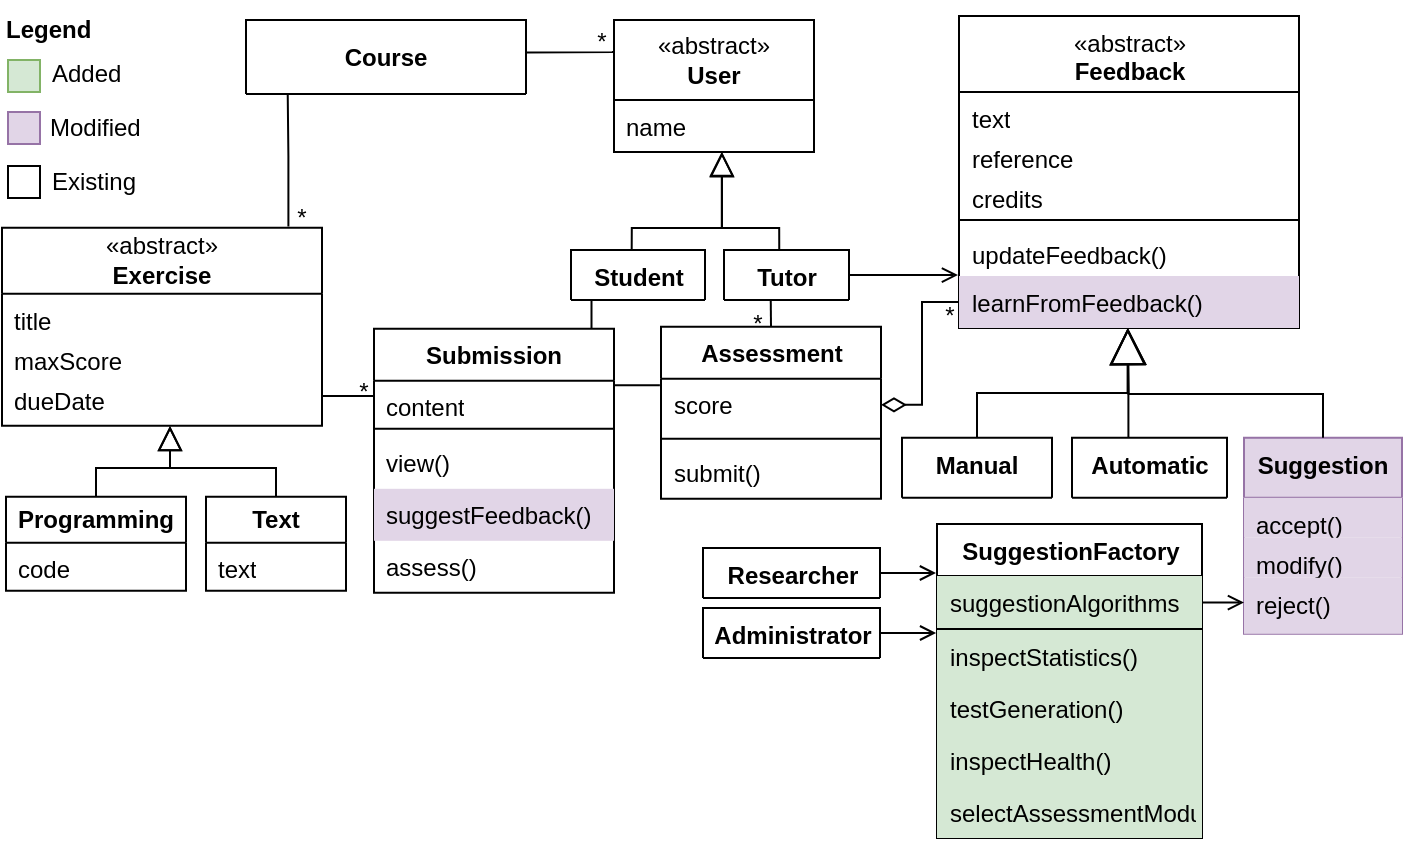 <mxfile version="21.7.2" type="github" pages="3">
  <diagram name="restructured" id="JtYRComsGJUL4ytC-l86">
    <mxGraphModel dx="855" dy="571" grid="0" gridSize="10" guides="1" tooltips="1" connect="1" arrows="1" fold="1" page="1" pageScale="1" pageWidth="850" pageHeight="1100" math="0" shadow="0">
      <root>
        <mxCell id="TmHj_msUuD5EcpxiaH8u-0" />
        <mxCell id="TmHj_msUuD5EcpxiaH8u-1" parent="TmHj_msUuD5EcpxiaH8u-0" />
        <mxCell id="TmHj_msUuD5EcpxiaH8u-2" value="&lt;b&gt;Course&lt;/b&gt;" style="swimlane;fontStyle=0;childLayout=stackLayout;horizontal=1;startSize=37;fillColor=none;horizontalStack=0;resizeParent=1;resizeParentMax=0;resizeLast=0;collapsible=1;marginBottom=0;whiteSpace=wrap;html=1;" parent="TmHj_msUuD5EcpxiaH8u-1" vertex="1">
          <mxGeometry x="162" y="86" width="140" height="37" as="geometry" />
        </mxCell>
        <mxCell id="x_s_KZ4WFngmF_kGWX1p-1" style="edgeStyle=orthogonalEdgeStyle;rounded=0;orthogonalLoop=1;jettySize=auto;html=1;entryX=0;entryY=0.25;entryDx=0;entryDy=0;endArrow=none;endFill=0;exitX=1;exitY=0.5;exitDx=0;exitDy=0;" parent="TmHj_msUuD5EcpxiaH8u-1" target="TmHj_msUuD5EcpxiaH8u-11" edge="1">
          <mxGeometry relative="1" as="geometry">
            <mxPoint x="200" y="274" as="sourcePoint" />
          </mxGeometry>
        </mxCell>
        <mxCell id="TmHj_msUuD5EcpxiaH8u-6" value="«abstract»&lt;br&gt;&lt;b&gt;Exercise&lt;/b&gt;" style="swimlane;fontStyle=0;childLayout=stackLayout;horizontal=1;startSize=33;fillColor=none;horizontalStack=0;resizeParent=1;resizeParentMax=0;resizeLast=0;collapsible=1;marginBottom=0;whiteSpace=wrap;html=1;" parent="TmHj_msUuD5EcpxiaH8u-1" vertex="1">
          <mxGeometry x="40" y="189.9" width="160" height="99" as="geometry" />
        </mxCell>
        <mxCell id="TmHj_msUuD5EcpxiaH8u-7" value="title" style="text;strokeColor=none;fillColor=none;align=left;verticalAlign=top;spacingLeft=4;spacingRight=4;overflow=hidden;rotatable=0;points=[[0,0.5],[1,0.5]];portConstraint=eastwest;whiteSpace=wrap;html=1;" parent="TmHj_msUuD5EcpxiaH8u-6" vertex="1">
          <mxGeometry y="33" width="160" height="20" as="geometry" />
        </mxCell>
        <mxCell id="TmHj_msUuD5EcpxiaH8u-8" value="maxScore" style="text;strokeColor=none;fillColor=none;align=left;verticalAlign=top;spacingLeft=4;spacingRight=4;overflow=hidden;rotatable=0;points=[[0,0.5],[1,0.5]];portConstraint=eastwest;whiteSpace=wrap;html=1;" parent="TmHj_msUuD5EcpxiaH8u-6" vertex="1">
          <mxGeometry y="53" width="160" height="20" as="geometry" />
        </mxCell>
        <mxCell id="TmHj_msUuD5EcpxiaH8u-10" value="dueDate" style="text;strokeColor=none;fillColor=none;align=left;verticalAlign=top;spacingLeft=4;spacingRight=4;overflow=hidden;rotatable=0;points=[[0,0.5],[1,0.5]];portConstraint=eastwest;whiteSpace=wrap;html=1;" parent="TmHj_msUuD5EcpxiaH8u-6" vertex="1">
          <mxGeometry y="73" width="160" height="26" as="geometry" />
        </mxCell>
        <mxCell id="TmHj_msUuD5EcpxiaH8u-11" value="Submission" style="swimlane;fontStyle=1;align=center;verticalAlign=top;childLayout=stackLayout;horizontal=1;startSize=26;horizontalStack=0;resizeParent=1;resizeParentMax=0;resizeLast=0;collapsible=1;marginBottom=0;whiteSpace=wrap;html=1;" parent="TmHj_msUuD5EcpxiaH8u-1" vertex="1">
          <mxGeometry x="226" y="240.4" width="120" height="132" as="geometry" />
        </mxCell>
        <mxCell id="TmHj_msUuD5EcpxiaH8u-13" value="content" style="text;strokeColor=none;fillColor=none;align=left;verticalAlign=top;spacingLeft=4;spacingRight=4;overflow=hidden;rotatable=0;points=[[0,0.5],[1,0.5]];portConstraint=eastwest;whiteSpace=wrap;html=1;" parent="TmHj_msUuD5EcpxiaH8u-11" vertex="1">
          <mxGeometry y="26" width="120" height="20" as="geometry" />
        </mxCell>
        <mxCell id="TmHj_msUuD5EcpxiaH8u-14" value="" style="line;strokeWidth=1;fillColor=none;align=left;verticalAlign=middle;spacingTop=-1;spacingLeft=3;spacingRight=3;rotatable=0;labelPosition=right;points=[];portConstraint=eastwest;strokeColor=inherit;" parent="TmHj_msUuD5EcpxiaH8u-11" vertex="1">
          <mxGeometry y="46" width="120" height="8" as="geometry" />
        </mxCell>
        <mxCell id="TmHj_msUuD5EcpxiaH8u-15" value="view()" style="text;strokeColor=none;fillColor=none;align=left;verticalAlign=top;spacingLeft=4;spacingRight=4;overflow=hidden;rotatable=0;points=[[0,0.5],[1,0.5]];portConstraint=eastwest;whiteSpace=wrap;html=1;" parent="TmHj_msUuD5EcpxiaH8u-11" vertex="1">
          <mxGeometry y="54" width="120" height="26" as="geometry" />
        </mxCell>
        <mxCell id="Zb65NVKXJX859vyG3BSj-5" value="suggestFeedback()" style="text;strokeColor=none;fillColor=#e1d5e7;align=left;verticalAlign=top;spacingLeft=4;spacingRight=4;overflow=hidden;rotatable=0;points=[[0,0.5],[1,0.5]];portConstraint=eastwest;whiteSpace=wrap;html=1;" parent="TmHj_msUuD5EcpxiaH8u-11" vertex="1">
          <mxGeometry y="80" width="120" height="26" as="geometry" />
        </mxCell>
        <mxCell id="JCDUhj5hZDQGKYfASttn-1" value="assess()" style="text;strokeColor=none;fillColor=none;align=left;verticalAlign=top;spacingLeft=4;spacingRight=4;overflow=hidden;rotatable=0;points=[[0,0.5],[1,0.5]];portConstraint=eastwest;whiteSpace=wrap;html=1;" parent="TmHj_msUuD5EcpxiaH8u-11" vertex="1">
          <mxGeometry y="106" width="120" height="26" as="geometry" />
        </mxCell>
        <mxCell id="TmHj_msUuD5EcpxiaH8u-17" style="edgeStyle=orthogonalEdgeStyle;rounded=0;orthogonalLoop=1;jettySize=auto;html=1;exitX=0.705;exitY=0.99;exitDx=0;exitDy=0;endArrow=none;endFill=0;entryX=0.523;entryY=-0.001;entryDx=0;entryDy=0;exitPerimeter=0;entryPerimeter=0;" parent="TmHj_msUuD5EcpxiaH8u-1" edge="1">
          <mxGeometry relative="1" as="geometry">
            <mxPoint x="334.735" y="217.75" as="sourcePoint" />
            <mxPoint x="334.76" y="240.268" as="targetPoint" />
          </mxGeometry>
        </mxCell>
        <mxCell id="QFoP54oAFLL4X98RyeXP-37" style="edgeStyle=orthogonalEdgeStyle;rounded=0;orthogonalLoop=1;jettySize=auto;html=1;exitX=1;exitY=0.5;exitDx=0;exitDy=0;endArrow=open;endFill=0;" edge="1" parent="TmHj_msUuD5EcpxiaH8u-1" source="TmHj_msUuD5EcpxiaH8u-18">
          <mxGeometry relative="1" as="geometry">
            <mxPoint x="507.067" y="392.497" as="targetPoint" />
          </mxGeometry>
        </mxCell>
        <mxCell id="TmHj_msUuD5EcpxiaH8u-18" value="Administrator" style="swimlane;fontStyle=1;align=center;verticalAlign=top;childLayout=stackLayout;horizontal=1;startSize=34;horizontalStack=0;resizeParent=1;resizeParentMax=0;resizeLast=0;collapsible=1;marginBottom=0;whiteSpace=wrap;html=1;" parent="TmHj_msUuD5EcpxiaH8u-1" vertex="1">
          <mxGeometry x="390.5" y="380" width="88.5" height="25" as="geometry" />
        </mxCell>
        <mxCell id="TmHj_msUuD5EcpxiaH8u-19" style="edgeStyle=orthogonalEdgeStyle;rounded=0;orthogonalLoop=1;jettySize=auto;html=1;endArrow=block;endFill=0;endSize=10;exitX=0.442;exitY=-0.003;exitDx=0;exitDy=0;exitPerimeter=0;entryX=0.539;entryY=0.993;entryDx=0;entryDy=0;entryPerimeter=0;" parent="TmHj_msUuD5EcpxiaH8u-1" edge="1" target="TmHj_msUuD5EcpxiaH8u-25" source="TmHj_msUuD5EcpxiaH8u-22">
          <mxGeometry relative="1" as="geometry">
            <mxPoint x="400" y="167" as="targetPoint" />
            <mxPoint x="428.688" y="180.125" as="sourcePoint" />
            <Array as="points">
              <mxPoint x="429" y="190" />
              <mxPoint x="400" y="190" />
            </Array>
          </mxGeometry>
        </mxCell>
        <mxCell id="TmHj_msUuD5EcpxiaH8u-21" style="edgeStyle=orthogonalEdgeStyle;rounded=0;orthogonalLoop=1;jettySize=auto;html=1;exitX=0.374;exitY=1;exitDx=0;exitDy=0;endArrow=none;endFill=0;entryX=0.5;entryY=0;entryDx=0;entryDy=0;exitPerimeter=0;" parent="TmHj_msUuD5EcpxiaH8u-1" source="TmHj_msUuD5EcpxiaH8u-22" target="TmHj_msUuD5EcpxiaH8u-34" edge="1">
          <mxGeometry relative="1" as="geometry">
            <mxPoint x="326" y="344.5" as="sourcePoint" />
            <mxPoint x="420" y="243" as="targetPoint" />
          </mxGeometry>
        </mxCell>
        <mxCell id="QFoP54oAFLL4X98RyeXP-15" style="edgeStyle=orthogonalEdgeStyle;rounded=0;orthogonalLoop=1;jettySize=auto;html=1;exitX=1;exitY=0.5;exitDx=0;exitDy=0;endArrow=open;endFill=0;" edge="1" parent="TmHj_msUuD5EcpxiaH8u-1" source="TmHj_msUuD5EcpxiaH8u-22">
          <mxGeometry relative="1" as="geometry">
            <mxPoint x="518" y="213.548" as="targetPoint" />
            <mxPoint x="471.5" y="213.5" as="sourcePoint" />
          </mxGeometry>
        </mxCell>
        <mxCell id="TmHj_msUuD5EcpxiaH8u-22" value="Tutor" style="swimlane;fontStyle=1;align=center;verticalAlign=top;childLayout=stackLayout;horizontal=1;startSize=34;horizontalStack=0;resizeParent=1;resizeParentMax=0;resizeLast=0;collapsible=1;marginBottom=0;whiteSpace=wrap;html=1;" parent="TmHj_msUuD5EcpxiaH8u-1" vertex="1">
          <mxGeometry x="401" y="201" width="62.5" height="25" as="geometry" />
        </mxCell>
        <mxCell id="TmHj_msUuD5EcpxiaH8u-23" value="«abstract»&lt;br&gt;&lt;b&gt;User&lt;/b&gt;" style="swimlane;fontStyle=0;childLayout=stackLayout;horizontal=1;startSize=40;fillColor=none;horizontalStack=0;resizeParent=1;resizeParentMax=0;resizeLast=0;collapsible=1;marginBottom=0;whiteSpace=wrap;html=1;" parent="TmHj_msUuD5EcpxiaH8u-1" vertex="1">
          <mxGeometry x="346" y="86" width="100" height="66" as="geometry" />
        </mxCell>
        <mxCell id="TmHj_msUuD5EcpxiaH8u-25" value="name" style="text;strokeColor=none;fillColor=none;align=left;verticalAlign=top;spacingLeft=4;spacingRight=4;overflow=hidden;rotatable=0;points=[[0,0.5],[1,0.5]];portConstraint=eastwest;whiteSpace=wrap;html=1;" parent="TmHj_msUuD5EcpxiaH8u-23" vertex="1">
          <mxGeometry y="40" width="100" height="26" as="geometry" />
        </mxCell>
        <mxCell id="TmHj_msUuD5EcpxiaH8u-26" style="edgeStyle=orthogonalEdgeStyle;rounded=0;orthogonalLoop=1;jettySize=auto;html=1;exitX=0;exitY=0.5;exitDx=0;exitDy=0;endArrow=diamondThin;endFill=0;endSize=10;entryX=1;entryY=0.5;entryDx=0;entryDy=0;" parent="TmHj_msUuD5EcpxiaH8u-1" source="Zb65NVKXJX859vyG3BSj-6" target="TmHj_msUuD5EcpxiaH8u-36" edge="1">
          <mxGeometry relative="1" as="geometry">
            <mxPoint x="463.61" y="278.19" as="targetPoint" />
            <mxPoint x="518.99" y="278.41" as="sourcePoint" />
            <Array as="points">
              <mxPoint x="500" y="227" />
              <mxPoint x="500" y="278" />
            </Array>
          </mxGeometry>
        </mxCell>
        <mxCell id="TmHj_msUuD5EcpxiaH8u-27" value="&lt;span style=&quot;font-weight: normal;&quot;&gt;«abstract»&lt;/span&gt;&lt;br&gt;Feedback" style="swimlane;fontStyle=1;align=center;verticalAlign=top;childLayout=stackLayout;horizontal=1;startSize=38;horizontalStack=0;resizeParent=1;resizeParentMax=0;resizeLast=0;collapsible=1;marginBottom=0;whiteSpace=wrap;html=1;" parent="TmHj_msUuD5EcpxiaH8u-1" vertex="1">
          <mxGeometry x="518.5" y="84" width="170" height="156" as="geometry" />
        </mxCell>
        <mxCell id="TmHj_msUuD5EcpxiaH8u-29" value="text" style="text;strokeColor=none;fillColor=none;align=left;verticalAlign=top;spacingLeft=4;spacingRight=4;overflow=hidden;rotatable=0;points=[[0,0.5],[1,0.5]];portConstraint=eastwest;whiteSpace=wrap;html=1;fontSize=12;spacing=2;" parent="TmHj_msUuD5EcpxiaH8u-27" vertex="1">
          <mxGeometry y="38" width="170" height="20" as="geometry" />
        </mxCell>
        <mxCell id="TmHj_msUuD5EcpxiaH8u-30" value="reference" style="text;strokeColor=none;fillColor=none;align=left;verticalAlign=top;spacingLeft=4;spacingRight=4;overflow=hidden;rotatable=0;points=[[0,0.5],[1,0.5]];portConstraint=eastwest;whiteSpace=wrap;html=1;" parent="TmHj_msUuD5EcpxiaH8u-27" vertex="1">
          <mxGeometry y="58" width="170" height="20" as="geometry" />
        </mxCell>
        <mxCell id="JCDUhj5hZDQGKYfASttn-0" value="credits" style="text;strokeColor=none;fillColor=none;align=left;verticalAlign=top;spacingLeft=4;spacingRight=4;overflow=hidden;rotatable=0;points=[[0,0.5],[1,0.5]];portConstraint=eastwest;whiteSpace=wrap;html=1;" parent="TmHj_msUuD5EcpxiaH8u-27" vertex="1">
          <mxGeometry y="78" width="170" height="20" as="geometry" />
        </mxCell>
        <mxCell id="TmHj_msUuD5EcpxiaH8u-31" value="" style="line;strokeWidth=1;fillColor=none;align=left;verticalAlign=middle;spacingTop=-1;spacingLeft=3;spacingRight=3;rotatable=0;labelPosition=right;points=[];portConstraint=eastwest;strokeColor=inherit;" parent="TmHj_msUuD5EcpxiaH8u-27" vertex="1">
          <mxGeometry y="98" width="170" height="8" as="geometry" />
        </mxCell>
        <mxCell id="TmHj_msUuD5EcpxiaH8u-33" value="updateFeedback()" style="text;strokeColor=none;fillColor=none;align=left;verticalAlign=top;spacingLeft=4;spacingRight=4;overflow=hidden;rotatable=0;points=[[0,0.5],[1,0.5]];portConstraint=eastwest;whiteSpace=wrap;html=1;" parent="TmHj_msUuD5EcpxiaH8u-27" vertex="1">
          <mxGeometry y="106" width="170" height="24" as="geometry" />
        </mxCell>
        <mxCell id="Zb65NVKXJX859vyG3BSj-6" value="learnFromFeedback()" style="text;strokeColor=none;fillColor=#e1d5e7;align=left;verticalAlign=top;spacingLeft=4;spacingRight=4;overflow=hidden;rotatable=0;points=[[0,0.5],[1,0.5]];portConstraint=eastwest;whiteSpace=wrap;html=1;" parent="TmHj_msUuD5EcpxiaH8u-27" vertex="1">
          <mxGeometry y="130" width="170" height="26" as="geometry" />
        </mxCell>
        <mxCell id="TmHj_msUuD5EcpxiaH8u-34" value="Assessment" style="swimlane;fontStyle=1;align=center;verticalAlign=top;childLayout=stackLayout;horizontal=1;startSize=26;horizontalStack=0;resizeParent=1;resizeParentMax=0;resizeLast=0;collapsible=1;marginBottom=0;whiteSpace=wrap;html=1;" parent="TmHj_msUuD5EcpxiaH8u-1" vertex="1">
          <mxGeometry x="369.5" y="239.4" width="110" height="86" as="geometry" />
        </mxCell>
        <mxCell id="TmHj_msUuD5EcpxiaH8u-36" value="score" style="text;strokeColor=none;fillColor=none;align=left;verticalAlign=top;spacingLeft=4;spacingRight=4;overflow=hidden;rotatable=0;points=[[0,0.5],[1,0.5]];portConstraint=eastwest;whiteSpace=wrap;html=1;" parent="TmHj_msUuD5EcpxiaH8u-34" vertex="1">
          <mxGeometry y="26" width="110" height="26" as="geometry" />
        </mxCell>
        <mxCell id="TmHj_msUuD5EcpxiaH8u-37" value="" style="line;strokeWidth=1;fillColor=none;align=left;verticalAlign=middle;spacingTop=-1;spacingLeft=3;spacingRight=3;rotatable=0;labelPosition=right;points=[];portConstraint=eastwest;strokeColor=inherit;" parent="TmHj_msUuD5EcpxiaH8u-34" vertex="1">
          <mxGeometry y="52" width="110" height="8" as="geometry" />
        </mxCell>
        <mxCell id="TmHj_msUuD5EcpxiaH8u-38" value="submit()" style="text;strokeColor=none;fillColor=none;align=left;verticalAlign=top;spacingLeft=4;spacingRight=4;overflow=hidden;rotatable=0;points=[[0,0.5],[1,0.5]];portConstraint=eastwest;whiteSpace=wrap;html=1;" parent="TmHj_msUuD5EcpxiaH8u-34" vertex="1">
          <mxGeometry y="60" width="110" height="26" as="geometry" />
        </mxCell>
        <mxCell id="TmHj_msUuD5EcpxiaH8u-39" style="edgeStyle=orthogonalEdgeStyle;rounded=0;orthogonalLoop=1;jettySize=auto;html=1;exitX=1;exitY=0.75;exitDx=0;exitDy=0;endArrow=none;endFill=0;entryX=1.002;entryY=0.438;entryDx=0;entryDy=0;entryPerimeter=0;" parent="TmHj_msUuD5EcpxiaH8u-1" source="OSloLFNSEWT27OPmCd1X-0" edge="1" target="TmHj_msUuD5EcpxiaH8u-2">
          <mxGeometry relative="1" as="geometry">
            <mxPoint x="345.8" y="117.302" as="sourcePoint" />
            <mxPoint x="180" y="117.33" as="targetPoint" />
            <Array as="points">
              <mxPoint x="346" y="102" />
            </Array>
          </mxGeometry>
        </mxCell>
        <mxCell id="TmHj_msUuD5EcpxiaH8u-43" style="edgeStyle=orthogonalEdgeStyle;rounded=0;orthogonalLoop=1;jettySize=auto;html=1;exitX=-0.005;exitY=0.125;exitDx=0;exitDy=0;entryX=1;entryY=0.163;entryDx=0;entryDy=0;endArrow=none;endFill=0;exitPerimeter=0;entryPerimeter=0;" parent="TmHj_msUuD5EcpxiaH8u-1" source="TmHj_msUuD5EcpxiaH8u-36" target="TmHj_msUuD5EcpxiaH8u-13" edge="1">
          <mxGeometry relative="1" as="geometry">
            <mxPoint x="419.5" y="360.4" as="targetPoint" />
          </mxGeometry>
        </mxCell>
        <mxCell id="YoTMfAoftjhr8K2joqNx-1" value="Automatic" style="swimlane;fontStyle=1;align=center;verticalAlign=top;childLayout=stackLayout;horizontal=1;startSize=30;horizontalStack=0;resizeParent=1;resizeParentMax=0;resizeLast=0;collapsible=1;marginBottom=0;whiteSpace=wrap;html=1;" parent="TmHj_msUuD5EcpxiaH8u-1" vertex="1">
          <mxGeometry x="575" y="294.9" width="77.5" height="30" as="geometry" />
        </mxCell>
        <mxCell id="QFoP54oAFLL4X98RyeXP-20" style="edgeStyle=orthogonalEdgeStyle;rounded=0;orthogonalLoop=1;jettySize=auto;html=1;exitX=0.5;exitY=0;exitDx=0;exitDy=0;entryX=0.496;entryY=1.006;entryDx=0;entryDy=0;entryPerimeter=0;endSize=16;endArrow=block;endFill=0;" edge="1" parent="TmHj_msUuD5EcpxiaH8u-1" source="YoTMfAoftjhr8K2joqNx-2" target="Zb65NVKXJX859vyG3BSj-6">
          <mxGeometry relative="1" as="geometry" />
        </mxCell>
        <mxCell id="YoTMfAoftjhr8K2joqNx-2" value="Manual" style="swimlane;fontStyle=1;align=center;verticalAlign=top;childLayout=stackLayout;horizontal=1;startSize=30;horizontalStack=0;resizeParent=1;resizeParentMax=0;resizeLast=0;collapsible=1;marginBottom=0;whiteSpace=wrap;html=1;" parent="TmHj_msUuD5EcpxiaH8u-1" vertex="1">
          <mxGeometry x="490" y="294.9" width="75" height="30" as="geometry" />
        </mxCell>
        <mxCell id="wutgID4u6z2NIc7DRNPB-0" value="*" style="text;html=1;strokeColor=none;fillColor=none;align=center;verticalAlign=middle;whiteSpace=wrap;rounded=0;" parent="TmHj_msUuD5EcpxiaH8u-1" vertex="1">
          <mxGeometry x="508.5" y="229.4" width="10" height="10" as="geometry" />
        </mxCell>
        <mxCell id="OSloLFNSEWT27OPmCd1X-0" value="*" style="text;html=1;strokeColor=none;fillColor=none;align=center;verticalAlign=middle;whiteSpace=wrap;rounded=0;" parent="TmHj_msUuD5EcpxiaH8u-1" vertex="1">
          <mxGeometry x="335" y="87" width="10" height="20" as="geometry" />
        </mxCell>
        <mxCell id="_ueuj1EA57YtcwrhqGLK-0" value="*" style="text;html=1;strokeColor=none;fillColor=none;align=center;verticalAlign=middle;whiteSpace=wrap;rounded=0;" parent="TmHj_msUuD5EcpxiaH8u-1" vertex="1">
          <mxGeometry x="185" y="179.9" width="10" height="10" as="geometry" />
        </mxCell>
        <mxCell id="BykNq2h1hkn2xP7ZN6vr-0" value="*" style="text;html=1;strokeColor=none;fillColor=none;align=center;verticalAlign=middle;whiteSpace=wrap;rounded=0;" parent="TmHj_msUuD5EcpxiaH8u-1" vertex="1">
          <mxGeometry x="413" y="228.4" width="10" height="20" as="geometry" />
        </mxCell>
        <mxCell id="Zb65NVKXJX859vyG3BSj-4" value="*" style="text;html=1;strokeColor=none;fillColor=none;align=center;verticalAlign=middle;whiteSpace=wrap;rounded=0;" parent="TmHj_msUuD5EcpxiaH8u-1" vertex="1">
          <mxGeometry x="216" y="267.4" width="10" height="10" as="geometry" />
        </mxCell>
        <mxCell id="JCDUhj5hZDQGKYfASttn-2" value="&lt;b&gt;Programming&lt;/b&gt;" style="swimlane;fontStyle=0;childLayout=stackLayout;horizontal=1;startSize=23;fillColor=none;horizontalStack=0;resizeParent=1;resizeParentMax=0;resizeLast=0;collapsible=1;marginBottom=0;whiteSpace=wrap;html=1;" parent="TmHj_msUuD5EcpxiaH8u-1" vertex="1">
          <mxGeometry x="42" y="324.4" width="90" height="47" as="geometry" />
        </mxCell>
        <mxCell id="JCDUhj5hZDQGKYfASttn-3" value="code" style="text;strokeColor=none;fillColor=none;align=left;verticalAlign=top;spacingLeft=4;spacingRight=4;overflow=hidden;rotatable=0;points=[[0,0.5],[1,0.5]];portConstraint=eastwest;whiteSpace=wrap;html=1;" parent="JCDUhj5hZDQGKYfASttn-2" vertex="1">
          <mxGeometry y="23" width="90" height="24" as="geometry" />
        </mxCell>
        <mxCell id="JCDUhj5hZDQGKYfASttn-8" value="&lt;b&gt;Text&lt;/b&gt;" style="swimlane;fontStyle=0;childLayout=stackLayout;horizontal=1;startSize=23;fillColor=none;horizontalStack=0;resizeParent=1;resizeParentMax=0;resizeLast=0;collapsible=1;marginBottom=0;whiteSpace=wrap;html=1;" parent="TmHj_msUuD5EcpxiaH8u-1" vertex="1">
          <mxGeometry x="142" y="324.4" width="70" height="47" as="geometry" />
        </mxCell>
        <mxCell id="JCDUhj5hZDQGKYfASttn-9" value="text" style="text;strokeColor=none;fillColor=none;align=left;verticalAlign=top;spacingLeft=4;spacingRight=4;overflow=hidden;rotatable=0;points=[[0,0.5],[1,0.5]];portConstraint=eastwest;whiteSpace=wrap;html=1;" parent="JCDUhj5hZDQGKYfASttn-8" vertex="1">
          <mxGeometry y="23" width="70" height="24" as="geometry" />
        </mxCell>
        <mxCell id="JCDUhj5hZDQGKYfASttn-10" style="rounded=0;orthogonalLoop=1;jettySize=auto;html=1;endArrow=none;endFill=0;edgeStyle=orthogonalEdgeStyle;entryX=0.149;entryY=0.997;entryDx=0;entryDy=0;entryPerimeter=0;exitX=0.895;exitY=-0.006;exitDx=0;exitDy=0;exitPerimeter=0;" parent="TmHj_msUuD5EcpxiaH8u-1" source="TmHj_msUuD5EcpxiaH8u-6" edge="1" target="TmHj_msUuD5EcpxiaH8u-2">
          <mxGeometry relative="1" as="geometry">
            <mxPoint x="183" y="186" as="sourcePoint" />
            <mxPoint x="183" y="138" as="targetPoint" />
            <Array as="points">
              <mxPoint x="183" y="154" />
              <mxPoint x="183" y="154" />
            </Array>
          </mxGeometry>
        </mxCell>
        <mxCell id="JCDUhj5hZDQGKYfASttn-12" style="edgeStyle=orthogonalEdgeStyle;rounded=0;orthogonalLoop=1;jettySize=auto;html=1;exitX=0.5;exitY=0;exitDx=0;exitDy=0;endArrow=block;endFill=0;strokeWidth=1;endSize=10;" parent="TmHj_msUuD5EcpxiaH8u-1" source="JCDUhj5hZDQGKYfASttn-8" edge="1">
          <mxGeometry relative="1" as="geometry">
            <mxPoint x="124" y="289" as="targetPoint" />
            <mxPoint x="390" y="417.4" as="sourcePoint" />
            <Array as="points">
              <mxPoint x="177" y="310" />
              <mxPoint x="124" y="310" />
            </Array>
          </mxGeometry>
        </mxCell>
        <mxCell id="JCDUhj5hZDQGKYfASttn-13" style="edgeStyle=orthogonalEdgeStyle;rounded=0;orthogonalLoop=1;jettySize=auto;html=1;endArrow=block;endFill=0;strokeWidth=1;endSize=10;exitX=0.5;exitY=0;exitDx=0;exitDy=0;" parent="TmHj_msUuD5EcpxiaH8u-1" source="JCDUhj5hZDQGKYfASttn-2" edge="1">
          <mxGeometry relative="1" as="geometry">
            <mxPoint x="124" y="289" as="targetPoint" />
            <mxPoint x="87" y="300" as="sourcePoint" />
            <Array as="points">
              <mxPoint x="87" y="310" />
              <mxPoint x="124" y="310" />
            </Array>
          </mxGeometry>
        </mxCell>
        <mxCell id="JCDUhj5hZDQGKYfASttn-15" style="edgeStyle=orthogonalEdgeStyle;rounded=0;orthogonalLoop=1;jettySize=auto;html=1;endArrow=block;endFill=0;endSize=10;exitX=0.453;exitY=-0.019;exitDx=0;exitDy=0;entryX=0.54;entryY=1.003;entryDx=0;entryDy=0;entryPerimeter=0;exitPerimeter=0;" parent="TmHj_msUuD5EcpxiaH8u-1" source="QFoP54oAFLL4X98RyeXP-0" target="TmHj_msUuD5EcpxiaH8u-25" edge="1">
          <mxGeometry relative="1" as="geometry">
            <mxPoint x="480" y="180" as="targetPoint" />
            <mxPoint x="355" y="180" as="sourcePoint" />
            <Array as="points">
              <mxPoint x="355" y="190" />
              <mxPoint x="400" y="190" />
            </Array>
          </mxGeometry>
        </mxCell>
        <mxCell id="YoTMfAoftjhr8K2joqNx-3" value="Suggestion" style="swimlane;fontStyle=1;align=center;verticalAlign=top;childLayout=stackLayout;horizontal=1;startSize=30;horizontalStack=0;resizeParent=1;resizeParentMax=0;resizeLast=0;collapsible=1;marginBottom=0;whiteSpace=wrap;html=1;fillColor=#e1d5e7;strokeColor=#9673a6;" parent="TmHj_msUuD5EcpxiaH8u-1" vertex="1">
          <mxGeometry x="661" y="294.9" width="79" height="98" as="geometry" />
        </mxCell>
        <mxCell id="YoTMfAoftjhr8K2joqNx-4" value="accept()" style="text;strokeColor=none;fillColor=#e1d5e7;align=left;verticalAlign=top;spacingLeft=4;spacingRight=4;overflow=hidden;rotatable=0;points=[[0,0.5],[1,0.5]];portConstraint=eastwest;whiteSpace=wrap;html=1;" parent="YoTMfAoftjhr8K2joqNx-3" vertex="1">
          <mxGeometry y="30" width="79" height="20" as="geometry" />
        </mxCell>
        <mxCell id="Zb65NVKXJX859vyG3BSj-0" value="modify()" style="text;strokeColor=none;fillColor=#e1d5e7;align=left;verticalAlign=top;spacingLeft=4;spacingRight=4;overflow=hidden;rotatable=0;points=[[0,0.5],[1,0.5]];portConstraint=eastwest;whiteSpace=wrap;html=1;" parent="YoTMfAoftjhr8K2joqNx-3" vertex="1">
          <mxGeometry y="50" width="79" height="20" as="geometry" />
        </mxCell>
        <mxCell id="Zb65NVKXJX859vyG3BSj-1" value="reject()" style="text;strokeColor=none;fillColor=#e1d5e7;align=left;verticalAlign=top;spacingLeft=4;spacingRight=4;overflow=hidden;rotatable=0;points=[[0,0.5],[1,0.5]];portConstraint=eastwest;whiteSpace=wrap;html=1;" parent="YoTMfAoftjhr8K2joqNx-3" vertex="1">
          <mxGeometry y="70" width="79" height="28" as="geometry" />
        </mxCell>
        <mxCell id="QFoP54oAFLL4X98RyeXP-0" value="Student" style="swimlane;fontStyle=1;align=center;verticalAlign=top;childLayout=stackLayout;horizontal=1;startSize=34;horizontalStack=0;resizeParent=1;resizeParentMax=0;resizeLast=0;collapsible=1;marginBottom=0;whiteSpace=wrap;html=1;" vertex="1" parent="TmHj_msUuD5EcpxiaH8u-1">
          <mxGeometry x="324.5" y="201" width="67" height="25" as="geometry" />
        </mxCell>
        <mxCell id="QFoP54oAFLL4X98RyeXP-11" style="edgeStyle=orthogonalEdgeStyle;rounded=0;orthogonalLoop=1;jettySize=auto;html=1;exitX=1;exitY=0.25;exitDx=0;exitDy=0;endArrow=open;endFill=0;" edge="1" parent="TmHj_msUuD5EcpxiaH8u-1" source="QFoP54oAFLL4X98RyeXP-5">
          <mxGeometry relative="1" as="geometry">
            <mxPoint x="661" y="377" as="targetPoint" />
          </mxGeometry>
        </mxCell>
        <mxCell id="QFoP54oAFLL4X98RyeXP-5" value="SuggestionFactory" style="swimlane;fontStyle=1;align=center;verticalAlign=top;childLayout=stackLayout;horizontal=1;startSize=26;horizontalStack=0;resizeParent=1;resizeParentMax=0;resizeLast=0;collapsible=1;marginBottom=0;whiteSpace=wrap;html=1;" vertex="1" parent="TmHj_msUuD5EcpxiaH8u-1">
          <mxGeometry x="507.5" y="338" width="132.5" height="157" as="geometry" />
        </mxCell>
        <mxCell id="QFoP54oAFLL4X98RyeXP-6" value="suggestionAlgorithms" style="text;strokeColor=none;fillColor=#d5e8d4;align=left;verticalAlign=top;spacingLeft=4;spacingRight=4;overflow=hidden;rotatable=0;points=[[0,0.5],[1,0.5]];portConstraint=eastwest;whiteSpace=wrap;html=1;" vertex="1" parent="QFoP54oAFLL4X98RyeXP-5">
          <mxGeometry y="26" width="132.5" height="26" as="geometry" />
        </mxCell>
        <mxCell id="QFoP54oAFLL4X98RyeXP-7" value="" style="line;strokeWidth=1;fillColor=none;align=left;verticalAlign=middle;spacingTop=-1;spacingLeft=3;spacingRight=3;rotatable=0;labelPosition=right;points=[];portConstraint=eastwest;strokeColor=inherit;" vertex="1" parent="QFoP54oAFLL4X98RyeXP-5">
          <mxGeometry y="52" width="132.5" height="1" as="geometry" />
        </mxCell>
        <mxCell id="QFoP54oAFLL4X98RyeXP-8" value="inspectStatistics()" style="text;strokeColor=none;fillColor=#d5e8d4;align=left;verticalAlign=top;spacingLeft=4;spacingRight=4;overflow=hidden;rotatable=0;points=[[0,0.5],[1,0.5]];portConstraint=eastwest;whiteSpace=wrap;html=1;" vertex="1" parent="QFoP54oAFLL4X98RyeXP-5">
          <mxGeometry y="53" width="132.5" height="26" as="geometry" />
        </mxCell>
        <mxCell id="QFoP54oAFLL4X98RyeXP-9" value="testGeneration()" style="text;strokeColor=none;fillColor=#d5e8d4;align=left;verticalAlign=top;spacingLeft=4;spacingRight=4;overflow=hidden;rotatable=0;points=[[0,0.5],[1,0.5]];portConstraint=eastwest;whiteSpace=wrap;html=1;" vertex="1" parent="QFoP54oAFLL4X98RyeXP-5">
          <mxGeometry y="79" width="132.5" height="26" as="geometry" />
        </mxCell>
        <mxCell id="QFoP54oAFLL4X98RyeXP-24" value="inspectHealth()" style="text;strokeColor=none;fillColor=#d5e8d4;align=left;verticalAlign=top;spacingLeft=4;spacingRight=4;overflow=hidden;rotatable=0;points=[[0,0.5],[1,0.5]];portConstraint=eastwest;whiteSpace=wrap;html=1;" vertex="1" parent="QFoP54oAFLL4X98RyeXP-5">
          <mxGeometry y="105" width="132.5" height="26" as="geometry" />
        </mxCell>
        <mxCell id="QFoP54oAFLL4X98RyeXP-26" value="selectAssessmentModule()" style="text;strokeColor=none;fillColor=#d5e8d4;align=left;verticalAlign=top;spacingLeft=4;spacingRight=4;overflow=hidden;rotatable=0;points=[[0,0.5],[1,0.5]];portConstraint=eastwest;whiteSpace=wrap;html=1;" vertex="1" parent="QFoP54oAFLL4X98RyeXP-5">
          <mxGeometry y="131" width="132.5" height="26" as="geometry" />
        </mxCell>
        <mxCell id="QFoP54oAFLL4X98RyeXP-35" style="edgeStyle=orthogonalEdgeStyle;rounded=0;orthogonalLoop=1;jettySize=auto;html=1;exitX=1;exitY=0.5;exitDx=0;exitDy=0;endArrow=open;endFill=0;" edge="1" parent="TmHj_msUuD5EcpxiaH8u-1" source="QFoP54oAFLL4X98RyeXP-10">
          <mxGeometry relative="1" as="geometry">
            <mxPoint x="507" y="362" as="targetPoint" />
          </mxGeometry>
        </mxCell>
        <mxCell id="QFoP54oAFLL4X98RyeXP-10" value="Researcher" style="swimlane;fontStyle=1;align=center;verticalAlign=top;childLayout=stackLayout;horizontal=1;startSize=34;horizontalStack=0;resizeParent=1;resizeParentMax=0;resizeLast=0;collapsible=1;marginBottom=0;whiteSpace=wrap;html=1;" vertex="1" parent="TmHj_msUuD5EcpxiaH8u-1">
          <mxGeometry x="390.5" y="350" width="88.5" height="25" as="geometry" />
        </mxCell>
        <mxCell id="QFoP54oAFLL4X98RyeXP-22" style="edgeStyle=orthogonalEdgeStyle;rounded=0;orthogonalLoop=1;jettySize=auto;html=1;exitX=0.364;exitY=-0.012;exitDx=0;exitDy=0;entryX=0.496;entryY=1.006;entryDx=0;entryDy=0;entryPerimeter=0;exitPerimeter=0;endSize=16;endArrow=block;endFill=0;" edge="1" parent="TmHj_msUuD5EcpxiaH8u-1" source="YoTMfAoftjhr8K2joqNx-1">
          <mxGeometry relative="1" as="geometry">
            <mxPoint x="528" y="295" as="sourcePoint" />
            <mxPoint x="603" y="240" as="targetPoint" />
          </mxGeometry>
        </mxCell>
        <mxCell id="QFoP54oAFLL4X98RyeXP-23" style="edgeStyle=orthogonalEdgeStyle;rounded=0;orthogonalLoop=1;jettySize=auto;html=1;entryX=0.496;entryY=1.006;entryDx=0;entryDy=0;entryPerimeter=0;exitX=0.5;exitY=0;exitDx=0;exitDy=0;endArrow=block;endFill=0;endSize=16;" edge="1" parent="TmHj_msUuD5EcpxiaH8u-1" source="YoTMfAoftjhr8K2joqNx-3">
          <mxGeometry relative="1" as="geometry">
            <mxPoint x="641" y="293" as="sourcePoint" />
            <mxPoint x="602.84" y="240" as="targetPoint" />
          </mxGeometry>
        </mxCell>
        <mxCell id="QFoP54oAFLL4X98RyeXP-27" value="" style="group" connectable="0" vertex="1" parent="TmHj_msUuD5EcpxiaH8u-1">
          <mxGeometry x="40" y="76" width="83" height="106" as="geometry" />
        </mxCell>
        <mxCell id="QFoP54oAFLL4X98RyeXP-28" value="Legend" style="text;html=1;strokeColor=none;fillColor=none;align=left;verticalAlign=middle;whiteSpace=wrap;rounded=0;fontStyle=1" vertex="1" parent="QFoP54oAFLL4X98RyeXP-27">
          <mxGeometry width="60" height="30" as="geometry" />
        </mxCell>
        <mxCell id="QFoP54oAFLL4X98RyeXP-29" value="" style="rounded=0;whiteSpace=wrap;html=1;fillColor=#d5e8d4;strokeColor=#82b366;" vertex="1" parent="QFoP54oAFLL4X98RyeXP-27">
          <mxGeometry x="3" y="30" width="16" height="16" as="geometry" />
        </mxCell>
        <mxCell id="QFoP54oAFLL4X98RyeXP-30" value="" style="rounded=0;whiteSpace=wrap;html=1;fillColor=#e1d5e7;strokeColor=#9673a6;" vertex="1" parent="QFoP54oAFLL4X98RyeXP-27">
          <mxGeometry x="3" y="56" width="16" height="16" as="geometry" />
        </mxCell>
        <mxCell id="QFoP54oAFLL4X98RyeXP-31" value="" style="rounded=0;whiteSpace=wrap;html=1;" vertex="1" parent="QFoP54oAFLL4X98RyeXP-27">
          <mxGeometry x="3" y="83" width="16" height="16" as="geometry" />
        </mxCell>
        <mxCell id="QFoP54oAFLL4X98RyeXP-32" value="Added" style="text;html=1;strokeColor=none;fillColor=none;align=left;verticalAlign=middle;whiteSpace=wrap;rounded=0;fontStyle=0" vertex="1" parent="QFoP54oAFLL4X98RyeXP-27">
          <mxGeometry x="23" y="22" width="60" height="30" as="geometry" />
        </mxCell>
        <mxCell id="QFoP54oAFLL4X98RyeXP-33" value="Modified" style="text;html=1;strokeColor=none;fillColor=none;align=left;verticalAlign=middle;whiteSpace=wrap;rounded=0;fontStyle=0" vertex="1" parent="QFoP54oAFLL4X98RyeXP-27">
          <mxGeometry x="21.5" y="49" width="60" height="30" as="geometry" />
        </mxCell>
        <mxCell id="QFoP54oAFLL4X98RyeXP-34" value="Existing" style="text;html=1;strokeColor=none;fillColor=none;align=left;verticalAlign=middle;whiteSpace=wrap;rounded=0;fontStyle=0" vertex="1" parent="QFoP54oAFLL4X98RyeXP-27">
          <mxGeometry x="23" y="76" width="60" height="30" as="geometry" />
        </mxCell>
      </root>
    </mxGraphModel>
  </diagram>
  <diagram name="old" id="trP3-2K4cU4BfkRSxQWy">
    <mxGraphModel grid="1" page="1" gridSize="10" guides="1" tooltips="1" connect="1" arrows="1" fold="1" pageScale="1" pageWidth="850" pageHeight="1100" math="0" shadow="0">
      <root>
        <mxCell id="0" />
        <mxCell id="1" parent="0" />
        <mxCell id="rv6NUnpbZEzaiWxQ6Tsc-1" value="&lt;b&gt;Course&lt;/b&gt;" style="swimlane;fontStyle=0;childLayout=stackLayout;horizontal=1;startSize=26;fillColor=none;horizontalStack=0;resizeParent=1;resizeParentMax=0;resizeLast=0;collapsible=1;marginBottom=0;whiteSpace=wrap;html=1;" vertex="1" parent="1">
          <mxGeometry x="304" y="19" width="140" height="76" as="geometry" />
        </mxCell>
        <mxCell id="rv6NUnpbZEzaiWxQ6Tsc-2" value="title" style="text;strokeColor=none;fillColor=none;align=left;verticalAlign=top;spacingLeft=4;spacingRight=4;overflow=hidden;rotatable=0;points=[[0,0.5],[1,0.5]];portConstraint=eastwest;whiteSpace=wrap;html=1;" vertex="1" parent="rv6NUnpbZEzaiWxQ6Tsc-1">
          <mxGeometry y="26" width="140" height="24" as="geometry" />
        </mxCell>
        <mxCell id="rv6NUnpbZEzaiWxQ6Tsc-3" value="description" style="text;strokeColor=none;fillColor=none;align=left;verticalAlign=top;spacingLeft=4;spacingRight=4;overflow=hidden;rotatable=0;points=[[0,0.5],[1,0.5]];portConstraint=eastwest;whiteSpace=wrap;html=1;" vertex="1" parent="rv6NUnpbZEzaiWxQ6Tsc-1">
          <mxGeometry y="50" width="140" height="26" as="geometry" />
        </mxCell>
        <mxCell id="rv6NUnpbZEzaiWxQ6Tsc-94" style="edgeStyle=orthogonalEdgeStyle;rounded=0;orthogonalLoop=1;jettySize=auto;html=1;exitX=0.5;exitY=0;exitDx=0;exitDy=0;endArrow=none;endFill=0;entryX=1;entryY=0.5;entryDx=0;entryDy=0;" edge="1" parent="1" source="rv6NUnpbZEzaiWxQ6Tsc-5" target="rv6NUnpbZEzaiWxQ6Tsc-2">
          <mxGeometry relative="1" as="geometry">
            <mxPoint x="647" y="-137" as="targetPoint" />
          </mxGeometry>
        </mxCell>
        <mxCell id="rv6NUnpbZEzaiWxQ6Tsc-5" value="&lt;b&gt;Exercise&lt;/b&gt;" style="swimlane;fontStyle=0;childLayout=stackLayout;horizontal=1;startSize=26;fillColor=none;horizontalStack=0;resizeParent=1;resizeParentMax=0;resizeLast=0;collapsible=1;marginBottom=0;whiteSpace=wrap;html=1;" vertex="1" parent="1">
          <mxGeometry x="469" y="97" width="140" height="112" as="geometry" />
        </mxCell>
        <mxCell id="rv6NUnpbZEzaiWxQ6Tsc-6" value="title" style="text;strokeColor=none;fillColor=none;align=left;verticalAlign=top;spacingLeft=4;spacingRight=4;overflow=hidden;rotatable=0;points=[[0,0.5],[1,0.5]];portConstraint=eastwest;whiteSpace=wrap;html=1;" vertex="1" parent="rv6NUnpbZEzaiWxQ6Tsc-5">
          <mxGeometry y="26" width="140" height="20" as="geometry" />
        </mxCell>
        <mxCell id="rv6NUnpbZEzaiWxQ6Tsc-7" value="maxScore" style="text;strokeColor=none;fillColor=none;align=left;verticalAlign=top;spacingLeft=4;spacingRight=4;overflow=hidden;rotatable=0;points=[[0,0.5],[1,0.5]];portConstraint=eastwest;whiteSpace=wrap;html=1;" vertex="1" parent="rv6NUnpbZEzaiWxQ6Tsc-5">
          <mxGeometry y="46" width="140" height="20" as="geometry" />
        </mxCell>
        <mxCell id="rv6NUnpbZEzaiWxQ6Tsc-10" value="problemStatement" style="text;strokeColor=none;fillColor=none;align=left;verticalAlign=top;spacingLeft=4;spacingRight=4;overflow=hidden;rotatable=0;points=[[0,0.5],[1,0.5]];portConstraint=eastwest;whiteSpace=wrap;html=1;" vertex="1" parent="rv6NUnpbZEzaiWxQ6Tsc-5">
          <mxGeometry y="66" width="140" height="20" as="geometry" />
        </mxCell>
        <mxCell id="rv6NUnpbZEzaiWxQ6Tsc-11" value="dueDate" style="text;strokeColor=none;fillColor=none;align=left;verticalAlign=top;spacingLeft=4;spacingRight=4;overflow=hidden;rotatable=0;points=[[0,0.5],[1,0.5]];portConstraint=eastwest;whiteSpace=wrap;html=1;" vertex="1" parent="rv6NUnpbZEzaiWxQ6Tsc-5">
          <mxGeometry y="86" width="140" height="26" as="geometry" />
        </mxCell>
        <mxCell id="rv6NUnpbZEzaiWxQ6Tsc-19" value="Submission" style="swimlane;fontStyle=1;align=center;verticalAlign=top;childLayout=stackLayout;horizontal=1;startSize=26;horizontalStack=0;resizeParent=1;resizeParentMax=0;resizeLast=0;collapsible=1;marginBottom=0;whiteSpace=wrap;html=1;" vertex="1" parent="1">
          <mxGeometry x="361" y="304" width="170" height="104" as="geometry" />
        </mxCell>
        <mxCell id="rv6NUnpbZEzaiWxQ6Tsc-20" value="id" style="text;strokeColor=none;fillColor=none;align=left;verticalAlign=top;spacingLeft=4;spacingRight=4;overflow=hidden;rotatable=0;points=[[0,0.5],[1,0.5]];portConstraint=eastwest;whiteSpace=wrap;html=1;" vertex="1" parent="rv6NUnpbZEzaiWxQ6Tsc-19">
          <mxGeometry y="26" width="170" height="24" as="geometry" />
        </mxCell>
        <mxCell id="rv6NUnpbZEzaiWxQ6Tsc-29" value="credits" style="text;strokeColor=none;fillColor=none;align=left;verticalAlign=top;spacingLeft=4;spacingRight=4;overflow=hidden;rotatable=0;points=[[0,0.5],[1,0.5]];portConstraint=eastwest;whiteSpace=wrap;html=1;" vertex="1" parent="rv6NUnpbZEzaiWxQ6Tsc-19">
          <mxGeometry y="50" width="170" height="20" as="geometry" />
        </mxCell>
        <mxCell id="rv6NUnpbZEzaiWxQ6Tsc-21" value="" style="line;strokeWidth=1;fillColor=none;align=left;verticalAlign=middle;spacingTop=-1;spacingLeft=3;spacingRight=3;rotatable=0;labelPosition=right;points=[];portConstraint=eastwest;strokeColor=inherit;" vertex="1" parent="rv6NUnpbZEzaiWxQ6Tsc-19">
          <mxGeometry y="70" width="170" height="8" as="geometry" />
        </mxCell>
        <mxCell id="rv6NUnpbZEzaiWxQ6Tsc-32" value="reviewSubmission()" style="text;strokeColor=none;fillColor=none;align=left;verticalAlign=top;spacingLeft=4;spacingRight=4;overflow=hidden;rotatable=0;points=[[0,0.5],[1,0.5]];portConstraint=eastwest;whiteSpace=wrap;html=1;" vertex="1" parent="rv6NUnpbZEzaiWxQ6Tsc-19">
          <mxGeometry y="78" width="170" height="26" as="geometry" />
        </mxCell>
        <mxCell id="rv6NUnpbZEzaiWxQ6Tsc-91" style="edgeStyle=orthogonalEdgeStyle;rounded=0;orthogonalLoop=1;jettySize=auto;html=1;exitX=0.25;exitY=0;exitDx=0;exitDy=0;endArrow=block;endFill=0;strokeWidth=1;endSize=10;entryX=0.791;entryY=1.004;entryDx=0;entryDy=0;entryPerimeter=0;" edge="1" parent="1" source="rv6NUnpbZEzaiWxQ6Tsc-33" target="AsIz8oh1SWao4pBGF1q7-1">
          <mxGeometry relative="1" as="geometry">
            <mxPoint x="420" y="216" as="targetPoint" />
          </mxGeometry>
        </mxCell>
        <mxCell id="rv6NUnpbZEzaiWxQ6Tsc-109" style="edgeStyle=orthogonalEdgeStyle;rounded=0;orthogonalLoop=1;jettySize=auto;html=1;exitX=0.5;exitY=1;exitDx=0;exitDy=0;endArrow=none;endFill=0;" edge="1" parent="1" source="rv6NUnpbZEzaiWxQ6Tsc-33" target="rv6NUnpbZEzaiWxQ6Tsc-19">
          <mxGeometry relative="1" as="geometry" />
        </mxCell>
        <mxCell id="rv6NUnpbZEzaiWxQ6Tsc-33" value="Student" style="swimlane;fontStyle=1;align=center;verticalAlign=top;childLayout=stackLayout;horizontal=1;startSize=34;horizontalStack=0;resizeParent=1;resizeParentMax=0;resizeLast=0;collapsible=1;marginBottom=0;whiteSpace=wrap;html=1;" vertex="1" parent="1">
          <mxGeometry x="391" y="252" width="110" height="25" as="geometry" />
        </mxCell>
        <mxCell id="rv6NUnpbZEzaiWxQ6Tsc-92" style="edgeStyle=orthogonalEdgeStyle;rounded=0;orthogonalLoop=1;jettySize=auto;html=1;exitX=0.75;exitY=0;exitDx=0;exitDy=0;endArrow=block;endFill=0;endSize=10;entryX=0.257;entryY=1.01;entryDx=0;entryDy=0;entryPerimeter=0;" edge="1" parent="1" source="rv6NUnpbZEzaiWxQ6Tsc-34" target="AsIz8oh1SWao4pBGF1q7-1">
          <mxGeometry relative="1" as="geometry">
            <mxPoint x="339" y="216" as="targetPoint" />
          </mxGeometry>
        </mxCell>
        <mxCell id="rv6NUnpbZEzaiWxQ6Tsc-108" style="edgeStyle=orthogonalEdgeStyle;rounded=0;orthogonalLoop=1;jettySize=auto;html=1;exitX=0.25;exitY=0;exitDx=0;exitDy=0;endArrow=open;endFill=0;endSize=10;entryX=1;entryY=0.5;entryDx=0;entryDy=0;" edge="1" parent="1" source="rv6NUnpbZEzaiWxQ6Tsc-34" target="rv6NUnpbZEzaiWxQ6Tsc-53">
          <mxGeometry relative="1" as="geometry">
            <mxPoint x="310" y="59" as="targetPoint" />
          </mxGeometry>
        </mxCell>
        <mxCell id="rv6NUnpbZEzaiWxQ6Tsc-110" style="edgeStyle=orthogonalEdgeStyle;rounded=0;orthogonalLoop=1;jettySize=auto;html=1;exitX=0;exitY=0.5;exitDx=0;exitDy=0;entryX=0.75;entryY=0;entryDx=0;entryDy=0;endArrow=none;endFill=0;" edge="1" parent="1" source="rv6NUnpbZEzaiWxQ6Tsc-34" target="rv6NUnpbZEzaiWxQ6Tsc-57">
          <mxGeometry relative="1" as="geometry">
            <mxPoint x="326" y="324.5" as="sourcePoint" />
          </mxGeometry>
        </mxCell>
        <mxCell id="rv6NUnpbZEzaiWxQ6Tsc-34" value="Tutor" style="swimlane;fontStyle=1;align=center;verticalAlign=top;childLayout=stackLayout;horizontal=1;startSize=34;horizontalStack=0;resizeParent=1;resizeParentMax=0;resizeLast=0;collapsible=1;marginBottom=0;whiteSpace=wrap;html=1;" vertex="1" parent="1">
          <mxGeometry x="256" y="252" width="110" height="25" as="geometry" />
        </mxCell>
        <mxCell id="rv6NUnpbZEzaiWxQ6Tsc-35" value="«abstract»&lt;br&gt;&lt;b&gt;User&lt;/b&gt;" style="swimlane;fontStyle=0;childLayout=stackLayout;horizontal=1;startSize=40;fillColor=none;horizontalStack=0;resizeParent=1;resizeParentMax=0;resizeLast=0;collapsible=1;marginBottom=0;whiteSpace=wrap;html=1;" vertex="1" parent="1">
          <mxGeometry x="300" y="129" width="150" height="86" as="geometry" />
        </mxCell>
        <mxCell id="rv6NUnpbZEzaiWxQ6Tsc-36" value="id" style="text;strokeColor=none;fillColor=none;align=left;verticalAlign=top;spacingLeft=4;spacingRight=4;overflow=hidden;rotatable=0;points=[[0,0.5],[1,0.5]];portConstraint=eastwest;whiteSpace=wrap;html=1;" vertex="1" parent="rv6NUnpbZEzaiWxQ6Tsc-35">
          <mxGeometry y="40" width="150" height="20" as="geometry" />
        </mxCell>
        <mxCell id="AsIz8oh1SWao4pBGF1q7-1" value="name" style="text;strokeColor=none;fillColor=none;align=left;verticalAlign=top;spacingLeft=4;spacingRight=4;overflow=hidden;rotatable=0;points=[[0,0.5],[1,0.5]];portConstraint=eastwest;whiteSpace=wrap;html=1;" vertex="1" parent="rv6NUnpbZEzaiWxQ6Tsc-35">
          <mxGeometry y="60" width="150" height="26" as="geometry" />
        </mxCell>
        <mxCell id="rv6NUnpbZEzaiWxQ6Tsc-111" style="edgeStyle=orthogonalEdgeStyle;rounded=0;orthogonalLoop=1;jettySize=auto;html=1;exitX=0.747;exitY=1.012;exitDx=0;exitDy=0;endArrow=diamondThin;endFill=0;endSize=10;exitPerimeter=0;entryX=0.609;entryY=0.009;entryDx=0;entryDy=0;entryPerimeter=0;" edge="1" parent="1" source="rv6NUnpbZEzaiWxQ6Tsc-53" target="rv6NUnpbZEzaiWxQ6Tsc-57">
          <mxGeometry relative="1" as="geometry">
            <mxPoint x="155" y="310" as="targetPoint" />
          </mxGeometry>
        </mxCell>
        <mxCell id="rv6NUnpbZEzaiWxQ6Tsc-46" value="Feedback" style="swimlane;fontStyle=1;align=center;verticalAlign=top;childLayout=stackLayout;horizontal=1;startSize=22;horizontalStack=0;resizeParent=1;resizeParentMax=0;resizeLast=0;collapsible=1;marginBottom=0;whiteSpace=wrap;html=1;" vertex="1" parent="1">
          <mxGeometry x="80" y="18" width="170" height="136" as="geometry" />
        </mxCell>
        <mxCell id="rv6NUnpbZEzaiWxQ6Tsc-47" value="id" style="text;strokeColor=none;fillColor=none;align=left;verticalAlign=top;spacingLeft=4;spacingRight=4;overflow=hidden;rotatable=0;points=[[0,0.5],[1,0.5]];portConstraint=eastwest;whiteSpace=wrap;html=1;" vertex="1" parent="rv6NUnpbZEzaiWxQ6Tsc-46">
          <mxGeometry y="22" width="170" height="18" as="geometry" />
        </mxCell>
        <mxCell id="rv6NUnpbZEzaiWxQ6Tsc-48" value="feedbackText" style="text;strokeColor=none;fillColor=none;align=left;verticalAlign=top;spacingLeft=4;spacingRight=4;overflow=hidden;rotatable=0;points=[[0,0.5],[1,0.5]];portConstraint=eastwest;whiteSpace=wrap;html=1;fontSize=12;spacing=2;" vertex="1" parent="rv6NUnpbZEzaiWxQ6Tsc-46">
          <mxGeometry y="40" width="170" height="20" as="geometry" />
        </mxCell>
        <mxCell id="rv6NUnpbZEzaiWxQ6Tsc-49" value="credits" style="text;strokeColor=none;fillColor=none;align=left;verticalAlign=top;spacingLeft=4;spacingRight=4;overflow=hidden;rotatable=0;points=[[0,0.5],[1,0.5]];portConstraint=eastwest;whiteSpace=wrap;html=1;" vertex="1" parent="rv6NUnpbZEzaiWxQ6Tsc-46">
          <mxGeometry y="60" width="170" height="20" as="geometry" />
        </mxCell>
        <mxCell id="rv6NUnpbZEzaiWxQ6Tsc-50" value="" style="line;strokeWidth=1;fillColor=none;align=left;verticalAlign=middle;spacingTop=-1;spacingLeft=3;spacingRight=3;rotatable=0;labelPosition=right;points=[];portConstraint=eastwest;strokeColor=inherit;" vertex="1" parent="rv6NUnpbZEzaiWxQ6Tsc-46">
          <mxGeometry y="80" width="170" height="8" as="geometry" />
        </mxCell>
        <mxCell id="rv6NUnpbZEzaiWxQ6Tsc-51" value="setCredits()" style="text;strokeColor=none;fillColor=none;align=left;verticalAlign=top;spacingLeft=4;spacingRight=4;overflow=hidden;rotatable=0;points=[[0,0.5],[1,0.5]];portConstraint=eastwest;whiteSpace=wrap;html=1;" vertex="1" parent="rv6NUnpbZEzaiWxQ6Tsc-46">
          <mxGeometry y="88" width="170" height="22" as="geometry" />
        </mxCell>
        <mxCell id="rv6NUnpbZEzaiWxQ6Tsc-53" value="updateFeedback()" style="text;strokeColor=none;fillColor=none;align=left;verticalAlign=top;spacingLeft=4;spacingRight=4;overflow=hidden;rotatable=0;points=[[0,0.5],[1,0.5]];portConstraint=eastwest;whiteSpace=wrap;html=1;" vertex="1" parent="rv6NUnpbZEzaiWxQ6Tsc-46">
          <mxGeometry y="110" width="170" height="26" as="geometry" />
        </mxCell>
        <mxCell id="rv6NUnpbZEzaiWxQ6Tsc-57" value="Assessment" style="swimlane;fontStyle=1;align=center;verticalAlign=top;childLayout=stackLayout;horizontal=1;startSize=26;horizontalStack=0;resizeParent=1;resizeParentMax=0;resizeLast=0;collapsible=1;marginBottom=0;whiteSpace=wrap;html=1;" vertex="1" parent="1">
          <mxGeometry x="140" y="298" width="110" height="110" as="geometry" />
        </mxCell>
        <mxCell id="rv6NUnpbZEzaiWxQ6Tsc-58" value="id" style="text;strokeColor=none;fillColor=none;align=left;verticalAlign=top;spacingLeft=4;spacingRight=4;overflow=hidden;rotatable=0;points=[[0,0.5],[1,0.5]];portConstraint=eastwest;whiteSpace=wrap;html=1;" vertex="1" parent="rv6NUnpbZEzaiWxQ6Tsc-57">
          <mxGeometry y="26" width="110" height="24" as="geometry" />
        </mxCell>
        <mxCell id="rv6NUnpbZEzaiWxQ6Tsc-59" value="credits" style="text;strokeColor=none;fillColor=none;align=left;verticalAlign=top;spacingLeft=4;spacingRight=4;overflow=hidden;rotatable=0;points=[[0,0.5],[1,0.5]];portConstraint=eastwest;whiteSpace=wrap;html=1;" vertex="1" parent="rv6NUnpbZEzaiWxQ6Tsc-57">
          <mxGeometry y="50" width="110" height="26" as="geometry" />
        </mxCell>
        <mxCell id="rv6NUnpbZEzaiWxQ6Tsc-61" value="" style="line;strokeWidth=1;fillColor=none;align=left;verticalAlign=middle;spacingTop=-1;spacingLeft=3;spacingRight=3;rotatable=0;labelPosition=right;points=[];portConstraint=eastwest;strokeColor=inherit;" vertex="1" parent="rv6NUnpbZEzaiWxQ6Tsc-57">
          <mxGeometry y="76" width="110" height="8" as="geometry" />
        </mxCell>
        <mxCell id="rv6NUnpbZEzaiWxQ6Tsc-62" value="submit()" style="text;strokeColor=none;fillColor=none;align=left;verticalAlign=top;spacingLeft=4;spacingRight=4;overflow=hidden;rotatable=0;points=[[0,0.5],[1,0.5]];portConstraint=eastwest;whiteSpace=wrap;html=1;" vertex="1" parent="rv6NUnpbZEzaiWxQ6Tsc-57">
          <mxGeometry y="84" width="110" height="26" as="geometry" />
        </mxCell>
        <mxCell id="rv6NUnpbZEzaiWxQ6Tsc-93" style="edgeStyle=orthogonalEdgeStyle;rounded=0;orthogonalLoop=1;jettySize=auto;html=1;exitX=0.5;exitY=0;exitDx=0;exitDy=0;entryX=0.507;entryY=1;entryDx=0;entryDy=0;entryPerimeter=0;endArrow=none;endFill=0;" edge="1" parent="1" source="rv6NUnpbZEzaiWxQ6Tsc-35" target="rv6NUnpbZEzaiWxQ6Tsc-3">
          <mxGeometry relative="1" as="geometry">
            <mxPoint x="450" y="218" as="sourcePoint" />
          </mxGeometry>
        </mxCell>
        <mxCell id="rv6NUnpbZEzaiWxQ6Tsc-95" style="edgeStyle=orthogonalEdgeStyle;rounded=0;orthogonalLoop=1;jettySize=auto;html=1;exitX=0.359;exitY=1.011;exitDx=0;exitDy=0;entryX=0.933;entryY=-0.007;entryDx=0;entryDy=0;endArrow=none;endFill=0;exitPerimeter=0;entryPerimeter=0;" edge="1" parent="1" source="rv6NUnpbZEzaiWxQ6Tsc-11" target="rv6NUnpbZEzaiWxQ6Tsc-19">
          <mxGeometry relative="1" as="geometry" />
        </mxCell>
        <mxCell id="rv6NUnpbZEzaiWxQ6Tsc-122" value="*" style="text;html=1;strokeColor=none;fillColor=none;align=center;verticalAlign=middle;whiteSpace=wrap;rounded=0;" vertex="1" parent="1">
          <mxGeometry x="222" y="286" width="10" height="20" as="geometry" />
        </mxCell>
        <mxCell id="rv6NUnpbZEzaiWxQ6Tsc-126" value="*" style="text;html=1;strokeColor=none;fillColor=none;align=center;verticalAlign=middle;whiteSpace=wrap;rounded=0;" vertex="1" parent="1">
          <mxGeometry x="540" y="83" width="10" height="20" as="geometry" />
        </mxCell>
        <mxCell id="f8G5mTgghr_1lLVqrSHg-15" style="edgeStyle=orthogonalEdgeStyle;rounded=0;orthogonalLoop=1;jettySize=auto;html=1;exitX=1.001;exitY=0.087;exitDx=0;exitDy=0;entryX=0;entryY=0.866;entryDx=0;entryDy=0;endArrow=none;endFill=0;entryPerimeter=0;exitPerimeter=0;" edge="1" parent="1" source="rv6NUnpbZEzaiWxQ6Tsc-59" target="rv6NUnpbZEzaiWxQ6Tsc-20">
          <mxGeometry relative="1" as="geometry">
            <mxPoint x="361" y="369" as="targetPoint" />
          </mxGeometry>
        </mxCell>
        <mxCell id="f8G5mTgghr_1lLVqrSHg-17" value="*" style="text;html=1;strokeColor=none;fillColor=none;align=center;verticalAlign=middle;whiteSpace=wrap;rounded=0;" vertex="1" parent="1">
          <mxGeometry x="376" y="115" width="10" height="20" as="geometry" />
        </mxCell>
        <mxCell id="f8G5mTgghr_1lLVqrSHg-24" style="edgeStyle=orthogonalEdgeStyle;rounded=0;orthogonalLoop=1;jettySize=auto;html=1;exitX=0.5;exitY=0;exitDx=0;exitDy=0;entryX=0.5;entryY=1;entryDx=0;entryDy=0;endSize=10;endArrow=block;endFill=0;" edge="1" parent="1" source="rv6NUnpbZEzaiWxQ6Tsc-83" target="rv6NUnpbZEzaiWxQ6Tsc-57">
          <mxGeometry relative="1" as="geometry">
            <mxPoint x="196.917" y="430" as="targetPoint" />
          </mxGeometry>
        </mxCell>
        <mxCell id="rv6NUnpbZEzaiWxQ6Tsc-83" value="&lt;span style=&quot;font-weight: normal;&quot;&gt;«abstract»&lt;/span&gt;&lt;span style=&quot;font-weight: 400;&quot;&gt;&lt;br&gt;&lt;/span&gt;AutomaticAssessmentFactory" style="swimlane;fontStyle=1;align=center;verticalAlign=top;childLayout=stackLayout;horizontal=1;startSize=40;horizontalStack=0;resizeParent=1;resizeParentMax=0;resizeLast=0;collapsible=1;marginBottom=0;whiteSpace=wrap;html=1;" vertex="1" parent="1">
          <mxGeometry x="80" y="439" width="250" height="100" as="geometry">
            <mxRectangle x="2" y="390" width="210" height="40" as="alternateBounds" />
          </mxGeometry>
        </mxCell>
        <mxCell id="rv6NUnpbZEzaiWxQ6Tsc-84" value="machineLearningModel" style="text;strokeColor=none;fillColor=none;align=left;verticalAlign=top;spacingLeft=4;spacingRight=4;overflow=hidden;rotatable=0;points=[[0,0.5],[1,0.5]];portConstraint=eastwest;whiteSpace=wrap;html=1;" vertex="1" parent="rv6NUnpbZEzaiWxQ6Tsc-83">
          <mxGeometry y="40" width="250" height="26" as="geometry" />
        </mxCell>
        <mxCell id="rv6NUnpbZEzaiWxQ6Tsc-128" value="" style="line;strokeWidth=1;fillColor=none;align=left;verticalAlign=middle;spacingTop=-1;spacingLeft=3;spacingRight=3;rotatable=0;labelPosition=right;points=[];portConstraint=eastwest;strokeColor=inherit;" vertex="1" parent="rv6NUnpbZEzaiWxQ6Tsc-83">
          <mxGeometry y="66" width="250" height="8" as="geometry" />
        </mxCell>
        <mxCell id="rv6NUnpbZEzaiWxQ6Tsc-127" value="createAutomaticFeedback()" style="text;strokeColor=none;fillColor=none;align=left;verticalAlign=top;spacingLeft=4;spacingRight=4;overflow=hidden;rotatable=0;points=[[0,0.5],[1,0.5]];portConstraint=eastwest;whiteSpace=wrap;html=1;" vertex="1" parent="rv6NUnpbZEzaiWxQ6Tsc-83">
          <mxGeometry y="74" width="250" height="26" as="geometry" />
        </mxCell>
        <mxCell id="f8G5mTgghr_1lLVqrSHg-9" value="&lt;b&gt;LLM&lt;/b&gt;" style="html=1;whiteSpace=wrap;" vertex="1" parent="1">
          <mxGeometry x="265" y="571" width="65" height="30" as="geometry" />
        </mxCell>
        <mxCell id="f8G5mTgghr_1lLVqrSHg-14" style="edgeStyle=orthogonalEdgeStyle;rounded=0;orthogonalLoop=1;jettySize=auto;html=1;exitX=0.5;exitY=0;exitDx=0;exitDy=0;entryX=0.5;entryY=0;entryDx=0;entryDy=0;endArrow=none;endFill=0;" edge="1" parent="1" source="f8G5mTgghr_1lLVqrSHg-10" target="f8G5mTgghr_1lLVqrSHg-9">
          <mxGeometry relative="1" as="geometry">
            <Array as="points">
              <mxPoint x="115" y="563" />
              <mxPoint x="298" y="563" />
            </Array>
          </mxGeometry>
        </mxCell>
        <mxCell id="f8G5mTgghr_1lLVqrSHg-10" value="&lt;b&gt;CodeBert&lt;/b&gt;" style="html=1;whiteSpace=wrap;" vertex="1" parent="1">
          <mxGeometry x="80" y="571" width="70" height="30" as="geometry" />
        </mxCell>
        <mxCell id="f8G5mTgghr_1lLVqrSHg-12" style="edgeStyle=orthogonalEdgeStyle;rounded=0;orthogonalLoop=1;jettySize=auto;html=1;exitX=0.5;exitY=0;exitDx=0;exitDy=0;entryX=0.5;entryY=1;entryDx=0;entryDy=0;endSize=10;endArrow=block;endFill=0;" edge="1" parent="1" source="f8G5mTgghr_1lLVqrSHg-11" target="rv6NUnpbZEzaiWxQ6Tsc-83">
          <mxGeometry relative="1" as="geometry">
            <mxPoint x="200" y="532" as="targetPoint" />
          </mxGeometry>
        </mxCell>
        <mxCell id="f8G5mTgghr_1lLVqrSHg-11" value="&lt;b&gt;Compass&lt;/b&gt;" style="html=1;whiteSpace=wrap;" vertex="1" parent="1">
          <mxGeometry x="171" y="571" width="68" height="30" as="geometry" />
        </mxCell>
        <mxCell id="AsIz8oh1SWao4pBGF1q7-2" value="&lt;b&gt;CoFee&lt;/b&gt;" style="html=1;whiteSpace=wrap;" vertex="1" parent="1">
          <mxGeometry x="353.5" y="571" width="65" height="30" as="geometry" />
        </mxCell>
        <mxCell id="AsIz8oh1SWao4pBGF1q7-4" style="edgeStyle=orthogonalEdgeStyle;rounded=0;orthogonalLoop=1;jettySize=auto;html=1;exitX=0.5;exitY=0;exitDx=0;exitDy=0;entryX=0.5;entryY=0;entryDx=0;entryDy=0;endArrow=none;endFill=0;" edge="1" parent="1">
          <mxGeometry relative="1" as="geometry">
            <Array as="points">
              <mxPoint x="205" y="563" />
              <mxPoint x="380" y="563" />
              <mxPoint x="380" y="571" />
            </Array>
            <mxPoint x="205" y="571" as="sourcePoint" />
            <mxPoint x="388" y="571" as="targetPoint" />
          </mxGeometry>
        </mxCell>
        <mxCell id="AsIz8oh1SWao4pBGF1q7-5" value="*" style="text;html=1;strokeColor=none;fillColor=none;align=center;verticalAlign=middle;whiteSpace=wrap;rounded=0;" vertex="1" parent="1">
          <mxGeometry x="212" y="162" width="10" height="20" as="geometry" />
        </mxCell>
      </root>
    </mxGraphModel>
  </diagram>
  <diagram id="4kmXo03d0lTtoIYXIomX" name="feedback">
    <mxGraphModel grid="1" page="1" gridSize="10" guides="1" tooltips="1" connect="1" arrows="1" fold="1" pageScale="1" pageWidth="850" pageHeight="1100" math="0" shadow="0">
      <root>
        <mxCell id="0" />
        <mxCell id="1" parent="0" />
        <mxCell id="C6B7Bt2eLnDXUFJiPWyV-1" value="&lt;span style=&quot;font-weight: normal;&quot;&gt;«abstract»&lt;/span&gt;&lt;span style=&quot;border-color: var(--border-color); font-weight: 400;&quot;&gt;&lt;br style=&quot;border-color: var(--border-color);&quot;&gt;&lt;/span&gt;Feedback" style="swimlane;fontStyle=1;align=center;verticalAlign=top;childLayout=stackLayout;horizontal=1;startSize=40;horizontalStack=0;resizeParent=1;resizeParentMax=0;resizeLast=0;collapsible=1;marginBottom=0;whiteSpace=wrap;html=1;" vertex="1" parent="1">
          <mxGeometry x="320" y="180" width="170" height="68" as="geometry" />
        </mxCell>
        <mxCell id="C6B7Bt2eLnDXUFJiPWyV-2" value="..." style="text;strokeColor=none;fillColor=none;align=left;verticalAlign=top;spacingLeft=4;spacingRight=4;overflow=hidden;rotatable=0;points=[[0,0.5],[1,0.5]];portConstraint=eastwest;whiteSpace=wrap;html=1;" vertex="1" parent="C6B7Bt2eLnDXUFJiPWyV-1">
          <mxGeometry y="40" width="170" height="28" as="geometry" />
        </mxCell>
        <mxCell id="C6B7Bt2eLnDXUFJiPWyV-18" style="edgeStyle=none;rounded=0;orthogonalLoop=1;jettySize=auto;html=1;exitX=0.5;exitY=0;exitDx=0;exitDy=0;endArrow=block;endFill=0;startSize=16;endSize=12;entryX=0.5;entryY=1;entryDx=0;entryDy=0;entryPerimeter=0;" edge="1" parent="1" source="C6B7Bt2eLnDXUFJiPWyV-9" target="C6B7Bt2eLnDXUFJiPWyV-2">
          <mxGeometry relative="1" as="geometry">
            <mxPoint x="405" y="220" as="targetPoint" />
          </mxGeometry>
        </mxCell>
        <mxCell id="C6B7Bt2eLnDXUFJiPWyV-9" value="AutomaticFeedback" style="swimlane;fontStyle=1;align=center;verticalAlign=top;childLayout=stackLayout;horizontal=1;startSize=30;horizontalStack=0;resizeParent=1;resizeParentMax=0;resizeLast=0;collapsible=1;marginBottom=0;whiteSpace=wrap;html=1;" vertex="1" parent="1">
          <mxGeometry x="320" y="300" width="170" height="30" as="geometry" />
        </mxCell>
        <mxCell id="C6B7Bt2eLnDXUFJiPWyV-12" value="ManualFeedback" style="swimlane;fontStyle=1;align=center;verticalAlign=top;childLayout=stackLayout;horizontal=1;startSize=30;horizontalStack=0;resizeParent=1;resizeParentMax=0;resizeLast=0;collapsible=1;marginBottom=0;whiteSpace=wrap;html=1;" vertex="1" parent="1">
          <mxGeometry x="140" y="300" width="170" height="30" as="geometry" />
        </mxCell>
        <mxCell id="C6B7Bt2eLnDXUFJiPWyV-15" value="FeedbackSuggestion" style="swimlane;fontStyle=1;align=center;verticalAlign=top;childLayout=stackLayout;horizontal=1;startSize=30;horizontalStack=0;resizeParent=1;resizeParentMax=0;resizeLast=0;collapsible=1;marginBottom=0;whiteSpace=wrap;html=1;" vertex="1" parent="1">
          <mxGeometry x="500" y="300" width="170" height="58" as="geometry" />
        </mxCell>
        <mxCell id="78_07b5IAMyXJJ17Elv_-5" value="accept()" style="text;strokeColor=none;fillColor=none;align=left;verticalAlign=top;spacingLeft=4;spacingRight=4;overflow=hidden;rotatable=0;points=[[0,0.5],[1,0.5]];portConstraint=eastwest;whiteSpace=wrap;html=1;" vertex="1" parent="C6B7Bt2eLnDXUFJiPWyV-15">
          <mxGeometry y="30" width="170" height="28" as="geometry" />
        </mxCell>
        <mxCell id="C6B7Bt2eLnDXUFJiPWyV-19" style="edgeStyle=orthogonalEdgeStyle;rounded=0;orthogonalLoop=1;jettySize=auto;html=1;exitX=0.5;exitY=0;exitDx=0;exitDy=0;endArrow=block;endFill=0;startSize=16;endSize=12;entryX=0.5;entryY=0.996;entryDx=0;entryDy=0;entryPerimeter=0;" edge="1" parent="1" source="C6B7Bt2eLnDXUFJiPWyV-15" target="C6B7Bt2eLnDXUFJiPWyV-2">
          <mxGeometry relative="1" as="geometry">
            <mxPoint x="415" y="310" as="sourcePoint" />
            <mxPoint x="405.34" y="247.832" as="targetPoint" />
          </mxGeometry>
        </mxCell>
        <mxCell id="C6B7Bt2eLnDXUFJiPWyV-20" style="edgeStyle=orthogonalEdgeStyle;rounded=0;orthogonalLoop=1;jettySize=auto;html=1;exitX=0.5;exitY=0;exitDx=0;exitDy=0;endArrow=block;endFill=0;startSize=16;endSize=12;entryX=0.5;entryY=1.004;entryDx=0;entryDy=0;entryPerimeter=0;" edge="1" parent="1" source="C6B7Bt2eLnDXUFJiPWyV-12" target="C6B7Bt2eLnDXUFJiPWyV-2">
          <mxGeometry relative="1" as="geometry">
            <mxPoint x="595" y="310" as="sourcePoint" />
            <mxPoint x="405.34" y="247.832" as="targetPoint" />
          </mxGeometry>
        </mxCell>
      </root>
    </mxGraphModel>
  </diagram>
</mxfile>
